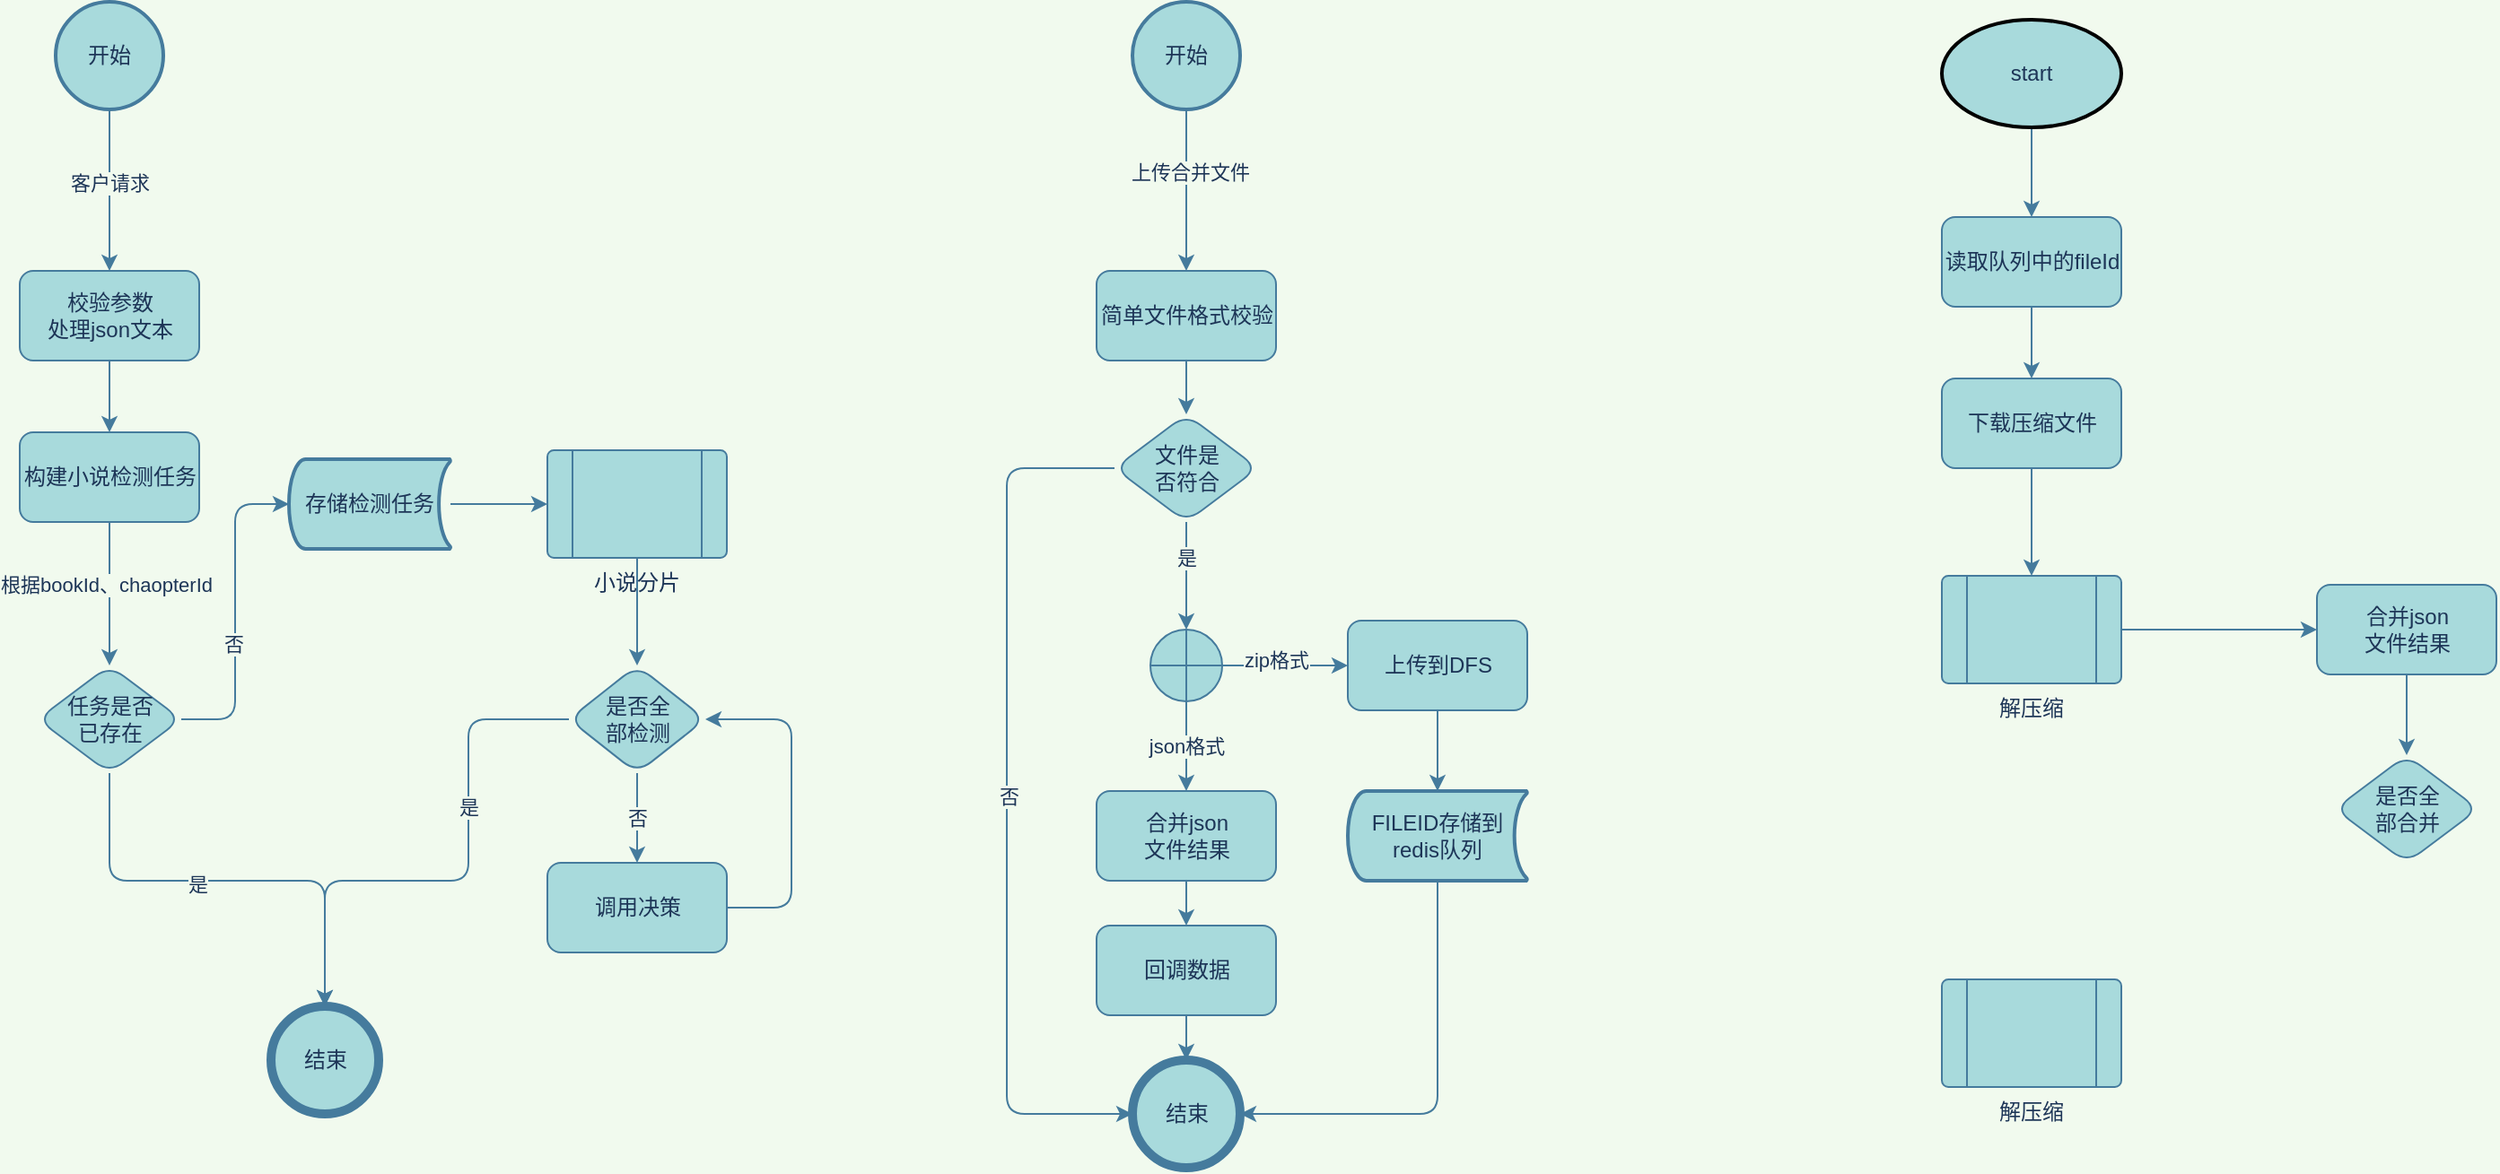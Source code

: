 <mxfile version="14.8.6" type="github">
  <diagram id="kuIaNakixLTBaQdhNiVo" name="Page-1">
    <mxGraphModel dx="946" dy="614" grid="1" gridSize="10" guides="1" tooltips="1" connect="1" arrows="1" fold="1" page="1" pageScale="1" pageWidth="827" pageHeight="1169" background="#F1FAEE" math="0" shadow="0">
      <root>
        <mxCell id="0" />
        <mxCell id="1" parent="0" />
        <mxCell id="zC4GemWOUbEpFAPA7QwK-5" style="edgeStyle=orthogonalEdgeStyle;orthogonalLoop=1;jettySize=auto;html=1;strokeColor=#457B9D;fontColor=#1D3557;labelBackgroundColor=#F1FAEE;" edge="1" parent="1" source="zC4GemWOUbEpFAPA7QwK-1" target="zC4GemWOUbEpFAPA7QwK-4">
          <mxGeometry relative="1" as="geometry" />
        </mxCell>
        <mxCell id="zC4GemWOUbEpFAPA7QwK-6" value="客户请求" style="edgeLabel;html=1;align=center;verticalAlign=middle;resizable=0;points=[];rounded=1;fontColor=#1D3557;labelBackgroundColor=#F1FAEE;" vertex="1" connectable="0" parent="zC4GemWOUbEpFAPA7QwK-5">
          <mxGeometry x="-0.089" relative="1" as="geometry">
            <mxPoint as="offset" />
          </mxGeometry>
        </mxCell>
        <mxCell id="zC4GemWOUbEpFAPA7QwK-1" value="开始" style="strokeWidth=2;html=1;shape=mxgraph.flowchart.start_2;whiteSpace=wrap;rounded=1;fillColor=#A8DADC;strokeColor=#457B9D;fontColor=#1D3557;" vertex="1" parent="1">
          <mxGeometry x="90" y="10" width="60" height="60" as="geometry" />
        </mxCell>
        <mxCell id="zC4GemWOUbEpFAPA7QwK-11" style="edgeStyle=orthogonalEdgeStyle;orthogonalLoop=1;jettySize=auto;html=1;entryX=0.5;entryY=0;entryDx=0;entryDy=0;strokeColor=#457B9D;fontColor=#1D3557;labelBackgroundColor=#F1FAEE;" edge="1" parent="1" source="zC4GemWOUbEpFAPA7QwK-4" target="zC4GemWOUbEpFAPA7QwK-10">
          <mxGeometry relative="1" as="geometry" />
        </mxCell>
        <mxCell id="zC4GemWOUbEpFAPA7QwK-4" value="校验参数&lt;br&gt;处理json文本" style="html=1;dashed=0;whitespace=wrap;rounded=1;fillColor=#A8DADC;strokeColor=#457B9D;fontColor=#1D3557;" vertex="1" parent="1">
          <mxGeometry x="70" y="160" width="100" height="50" as="geometry" />
        </mxCell>
        <mxCell id="zC4GemWOUbEpFAPA7QwK-13" style="edgeStyle=orthogonalEdgeStyle;orthogonalLoop=1;jettySize=auto;html=1;strokeColor=#457B9D;fontColor=#1D3557;labelBackgroundColor=#F1FAEE;" edge="1" parent="1" source="zC4GemWOUbEpFAPA7QwK-10" target="zC4GemWOUbEpFAPA7QwK-12">
          <mxGeometry relative="1" as="geometry" />
        </mxCell>
        <mxCell id="zC4GemWOUbEpFAPA7QwK-14" value="根据bookId、chaopterId" style="edgeLabel;html=1;align=center;verticalAlign=middle;resizable=0;points=[];rounded=1;fontColor=#1D3557;labelBackgroundColor=#F1FAEE;" vertex="1" connectable="0" parent="zC4GemWOUbEpFAPA7QwK-13">
          <mxGeometry x="-0.125" y="-2" relative="1" as="geometry">
            <mxPoint as="offset" />
          </mxGeometry>
        </mxCell>
        <mxCell id="zC4GemWOUbEpFAPA7QwK-10" value="构建小说检测任务" style="html=1;dashed=0;whitespace=wrap;rounded=1;fillColor=#A8DADC;strokeColor=#457B9D;fontColor=#1D3557;" vertex="1" parent="1">
          <mxGeometry x="70" y="250" width="100" height="50" as="geometry" />
        </mxCell>
        <mxCell id="zC4GemWOUbEpFAPA7QwK-17" style="edgeStyle=orthogonalEdgeStyle;orthogonalLoop=1;jettySize=auto;html=1;exitX=0.5;exitY=1;exitDx=0;exitDy=0;strokeColor=#457B9D;fontColor=#1D3557;labelBackgroundColor=#F1FAEE;" edge="1" parent="1" source="zC4GemWOUbEpFAPA7QwK-12" target="zC4GemWOUbEpFAPA7QwK-16">
          <mxGeometry relative="1" as="geometry">
            <Array as="points">
              <mxPoint x="120" y="500" />
              <mxPoint x="240" y="500" />
            </Array>
          </mxGeometry>
        </mxCell>
        <mxCell id="zC4GemWOUbEpFAPA7QwK-19" value="是" style="edgeLabel;html=1;align=center;verticalAlign=middle;resizable=0;points=[];rounded=1;fontColor=#1D3557;labelBackgroundColor=#F1FAEE;" vertex="1" connectable="0" parent="zC4GemWOUbEpFAPA7QwK-17">
          <mxGeometry x="-0.129" y="-2" relative="1" as="geometry">
            <mxPoint as="offset" />
          </mxGeometry>
        </mxCell>
        <mxCell id="zC4GemWOUbEpFAPA7QwK-22" style="edgeStyle=orthogonalEdgeStyle;orthogonalLoop=1;jettySize=auto;html=1;entryX=0;entryY=0.5;entryDx=0;entryDy=0;entryPerimeter=0;strokeColor=#457B9D;fontColor=#1D3557;labelBackgroundColor=#F1FAEE;" edge="1" parent="1" source="zC4GemWOUbEpFAPA7QwK-12" target="zC4GemWOUbEpFAPA7QwK-21">
          <mxGeometry relative="1" as="geometry" />
        </mxCell>
        <mxCell id="zC4GemWOUbEpFAPA7QwK-23" value="否" style="edgeLabel;html=1;align=center;verticalAlign=middle;resizable=0;points=[];rounded=1;fontColor=#1D3557;labelBackgroundColor=#F1FAEE;" vertex="1" connectable="0" parent="zC4GemWOUbEpFAPA7QwK-22">
          <mxGeometry x="-0.2" y="1" relative="1" as="geometry">
            <mxPoint as="offset" />
          </mxGeometry>
        </mxCell>
        <mxCell id="zC4GemWOUbEpFAPA7QwK-12" value="任务是否&lt;br&gt;已存在" style="shape=rhombus;html=1;dashed=0;whitespace=wrap;perimeter=rhombusPerimeter;rounded=1;fillColor=#A8DADC;strokeColor=#457B9D;fontColor=#1D3557;" vertex="1" parent="1">
          <mxGeometry x="80" y="380" width="80" height="60" as="geometry" />
        </mxCell>
        <mxCell id="zC4GemWOUbEpFAPA7QwK-16" value="结束" style="shape=ellipse;html=1;dashed=0;whitespace=wrap;aspect=fixed;strokeWidth=5;perimeter=ellipsePerimeter;rounded=1;fillColor=#A8DADC;strokeColor=#457B9D;fontColor=#1D3557;" vertex="1" parent="1">
          <mxGeometry x="210" y="570" width="60" height="60" as="geometry" />
        </mxCell>
        <mxCell id="zC4GemWOUbEpFAPA7QwK-25" style="edgeStyle=orthogonalEdgeStyle;orthogonalLoop=1;jettySize=auto;html=1;entryX=0;entryY=0.5;entryDx=0;entryDy=0;strokeColor=#457B9D;fontColor=#1D3557;labelBackgroundColor=#F1FAEE;" edge="1" parent="1" source="zC4GemWOUbEpFAPA7QwK-21" target="zC4GemWOUbEpFAPA7QwK-24">
          <mxGeometry relative="1" as="geometry" />
        </mxCell>
        <mxCell id="zC4GemWOUbEpFAPA7QwK-21" value="存储检测任务" style="strokeWidth=2;html=1;shape=mxgraph.flowchart.stored_data;whiteSpace=wrap;rounded=1;fillColor=#A8DADC;strokeColor=#457B9D;fontColor=#1D3557;" vertex="1" parent="1">
          <mxGeometry x="220" y="265" width="90" height="50" as="geometry" />
        </mxCell>
        <mxCell id="zC4GemWOUbEpFAPA7QwK-35" style="edgeStyle=orthogonalEdgeStyle;orthogonalLoop=1;jettySize=auto;html=1;entryX=0.5;entryY=0;entryDx=0;entryDy=0;strokeColor=#457B9D;fontColor=#1D3557;labelBackgroundColor=#F1FAEE;" edge="1" parent="1" source="zC4GemWOUbEpFAPA7QwK-24" target="zC4GemWOUbEpFAPA7QwK-31">
          <mxGeometry relative="1" as="geometry" />
        </mxCell>
        <mxCell id="zC4GemWOUbEpFAPA7QwK-24" value="小说分片" style="verticalLabelPosition=bottom;verticalAlign=top;html=1;shape=process;whiteSpace=wrap;size=0.14;arcSize=6;rounded=1;fillColor=#A8DADC;strokeColor=#457B9D;fontColor=#1D3557;" vertex="1" parent="1">
          <mxGeometry x="364" y="260" width="100" height="60" as="geometry" />
        </mxCell>
        <mxCell id="zC4GemWOUbEpFAPA7QwK-37" style="edgeStyle=orthogonalEdgeStyle;orthogonalLoop=1;jettySize=auto;html=1;entryX=1;entryY=0.5;entryDx=0;entryDy=0;strokeColor=#457B9D;fontColor=#1D3557;labelBackgroundColor=#F1FAEE;" edge="1" parent="1" source="zC4GemWOUbEpFAPA7QwK-26" target="zC4GemWOUbEpFAPA7QwK-31">
          <mxGeometry relative="1" as="geometry">
            <mxPoint x="510" y="400" as="targetPoint" />
            <Array as="points">
              <mxPoint x="500" y="515" />
              <mxPoint x="500" y="410" />
            </Array>
          </mxGeometry>
        </mxCell>
        <mxCell id="zC4GemWOUbEpFAPA7QwK-26" value="调用决策" style="html=1;dashed=0;whitespace=wrap;rounded=1;fillColor=#A8DADC;strokeColor=#457B9D;fontColor=#1D3557;" vertex="1" parent="1">
          <mxGeometry x="364" y="490" width="100" height="50" as="geometry" />
        </mxCell>
        <mxCell id="zC4GemWOUbEpFAPA7QwK-33" value="否" style="edgeStyle=orthogonalEdgeStyle;orthogonalLoop=1;jettySize=auto;html=1;strokeColor=#457B9D;fontColor=#1D3557;labelBackgroundColor=#F1FAEE;" edge="1" parent="1" source="zC4GemWOUbEpFAPA7QwK-31" target="zC4GemWOUbEpFAPA7QwK-26">
          <mxGeometry relative="1" as="geometry" />
        </mxCell>
        <mxCell id="zC4GemWOUbEpFAPA7QwK-39" style="edgeStyle=orthogonalEdgeStyle;orthogonalLoop=1;jettySize=auto;html=1;entryX=0.5;entryY=0;entryDx=0;entryDy=0;strokeColor=#457B9D;fontColor=#1D3557;labelBackgroundColor=#F1FAEE;" edge="1" parent="1" source="zC4GemWOUbEpFAPA7QwK-31" target="zC4GemWOUbEpFAPA7QwK-16">
          <mxGeometry relative="1" as="geometry">
            <Array as="points">
              <mxPoint x="320" y="410" />
              <mxPoint x="320" y="500" />
              <mxPoint x="240" y="500" />
            </Array>
          </mxGeometry>
        </mxCell>
        <mxCell id="zC4GemWOUbEpFAPA7QwK-40" value="是" style="edgeLabel;html=1;align=center;verticalAlign=middle;resizable=0;points=[];rounded=1;fontColor=#1D3557;labelBackgroundColor=#F1FAEE;" vertex="1" connectable="0" parent="zC4GemWOUbEpFAPA7QwK-39">
          <mxGeometry x="-0.29" relative="1" as="geometry">
            <mxPoint as="offset" />
          </mxGeometry>
        </mxCell>
        <mxCell id="zC4GemWOUbEpFAPA7QwK-31" value="是否全&lt;br&gt;部检测" style="shape=rhombus;html=1;dashed=0;whitespace=wrap;perimeter=rhombusPerimeter;rounded=1;fillColor=#A8DADC;strokeColor=#457B9D;fontColor=#1D3557;" vertex="1" parent="1">
          <mxGeometry x="376" y="380" width="76" height="60" as="geometry" />
        </mxCell>
        <mxCell id="zC4GemWOUbEpFAPA7QwK-43" style="edgeStyle=orthogonalEdgeStyle;rounded=1;orthogonalLoop=1;jettySize=auto;html=1;entryX=0.5;entryY=0;entryDx=0;entryDy=0;strokeColor=#457B9D;fontColor=#1D3557;labelBackgroundColor=#F1FAEE;" edge="1" parent="1" source="zC4GemWOUbEpFAPA7QwK-41" target="zC4GemWOUbEpFAPA7QwK-42">
          <mxGeometry relative="1" as="geometry" />
        </mxCell>
        <mxCell id="zC4GemWOUbEpFAPA7QwK-44" value="上传合并文件" style="edgeLabel;html=1;align=center;verticalAlign=middle;resizable=0;points=[];fontColor=#1D3557;labelBackgroundColor=#F1FAEE;" vertex="1" connectable="0" parent="zC4GemWOUbEpFAPA7QwK-43">
          <mxGeometry x="-0.222" y="2" relative="1" as="geometry">
            <mxPoint as="offset" />
          </mxGeometry>
        </mxCell>
        <mxCell id="zC4GemWOUbEpFAPA7QwK-41" value="开始" style="strokeWidth=2;html=1;shape=mxgraph.flowchart.start_2;whiteSpace=wrap;rounded=1;fillColor=#A8DADC;strokeColor=#457B9D;fontColor=#1D3557;" vertex="1" parent="1">
          <mxGeometry x="690" y="10" width="60" height="60" as="geometry" />
        </mxCell>
        <mxCell id="zC4GemWOUbEpFAPA7QwK-47" style="edgeStyle=orthogonalEdgeStyle;curved=0;rounded=1;sketch=0;orthogonalLoop=1;jettySize=auto;html=1;entryX=0.5;entryY=0;entryDx=0;entryDy=0;strokeColor=#457B9D;fontColor=#1D3557;labelBackgroundColor=#F1FAEE;" edge="1" parent="1" source="zC4GemWOUbEpFAPA7QwK-42" target="zC4GemWOUbEpFAPA7QwK-46">
          <mxGeometry relative="1" as="geometry" />
        </mxCell>
        <mxCell id="zC4GemWOUbEpFAPA7QwK-42" value="简单文件格式校验" style="html=1;dashed=0;whitespace=wrap;rounded=1;fillColor=#A8DADC;strokeColor=#457B9D;fontColor=#1D3557;" vertex="1" parent="1">
          <mxGeometry x="670" y="160" width="100" height="50" as="geometry" />
        </mxCell>
        <mxCell id="zC4GemWOUbEpFAPA7QwK-50" style="edgeStyle=orthogonalEdgeStyle;curved=0;rounded=1;sketch=0;orthogonalLoop=1;jettySize=auto;html=1;entryX=0.5;entryY=0;entryDx=0;entryDy=0;entryPerimeter=0;strokeColor=#457B9D;fontColor=#1D3557;labelBackgroundColor=#F1FAEE;" edge="1" parent="1" source="zC4GemWOUbEpFAPA7QwK-46" target="zC4GemWOUbEpFAPA7QwK-49">
          <mxGeometry relative="1" as="geometry" />
        </mxCell>
        <mxCell id="zC4GemWOUbEpFAPA7QwK-51" value="是" style="edgeLabel;html=1;align=center;verticalAlign=middle;resizable=0;points=[];fontColor=#1D3557;labelBackgroundColor=#F1FAEE;" vertex="1" connectable="0" parent="zC4GemWOUbEpFAPA7QwK-50">
          <mxGeometry x="-0.367" y="2" relative="1" as="geometry">
            <mxPoint x="-2" y="1" as="offset" />
          </mxGeometry>
        </mxCell>
        <mxCell id="zC4GemWOUbEpFAPA7QwK-72" style="edgeStyle=orthogonalEdgeStyle;curved=0;rounded=1;sketch=0;orthogonalLoop=1;jettySize=auto;html=1;entryX=0;entryY=0.5;entryDx=0;entryDy=0;strokeColor=#457B9D;fontColor=#1D3557;labelBackgroundColor=#F1FAEE;" edge="1" parent="1" source="zC4GemWOUbEpFAPA7QwK-46" target="zC4GemWOUbEpFAPA7QwK-71">
          <mxGeometry relative="1" as="geometry">
            <Array as="points">
              <mxPoint x="620" y="270" />
              <mxPoint x="620" y="630" />
            </Array>
          </mxGeometry>
        </mxCell>
        <mxCell id="zC4GemWOUbEpFAPA7QwK-73" value="否" style="edgeLabel;html=1;align=center;verticalAlign=middle;resizable=0;points=[];fontColor=#1D3557;labelBackgroundColor=#F1FAEE;" vertex="1" connectable="0" parent="zC4GemWOUbEpFAPA7QwK-72">
          <mxGeometry x="-0.008" y="1" relative="1" as="geometry">
            <mxPoint as="offset" />
          </mxGeometry>
        </mxCell>
        <mxCell id="zC4GemWOUbEpFAPA7QwK-46" value="文件是&lt;br&gt;否符合" style="shape=rhombus;html=1;dashed=0;whitespace=wrap;perimeter=rhombusPerimeter;rounded=1;fillColor=#A8DADC;strokeColor=#457B9D;fontColor=#1D3557;" vertex="1" parent="1">
          <mxGeometry x="680" y="240" width="80" height="60" as="geometry" />
        </mxCell>
        <mxCell id="zC4GemWOUbEpFAPA7QwK-53" value="json格式" style="edgeStyle=orthogonalEdgeStyle;curved=0;rounded=1;sketch=0;orthogonalLoop=1;jettySize=auto;html=1;entryX=0.5;entryY=0;entryDx=0;entryDy=0;strokeColor=#457B9D;fontColor=#1D3557;labelBackgroundColor=#F1FAEE;" edge="1" parent="1" source="zC4GemWOUbEpFAPA7QwK-49" target="zC4GemWOUbEpFAPA7QwK-52">
          <mxGeometry relative="1" as="geometry" />
        </mxCell>
        <mxCell id="zC4GemWOUbEpFAPA7QwK-67" style="edgeStyle=orthogonalEdgeStyle;curved=0;rounded=1;sketch=0;orthogonalLoop=1;jettySize=auto;html=1;entryX=0;entryY=0.5;entryDx=0;entryDy=0;strokeColor=#457B9D;fontColor=#1D3557;labelBackgroundColor=#F1FAEE;" edge="1" parent="1" source="zC4GemWOUbEpFAPA7QwK-49" target="zC4GemWOUbEpFAPA7QwK-66">
          <mxGeometry relative="1" as="geometry" />
        </mxCell>
        <mxCell id="zC4GemWOUbEpFAPA7QwK-69" value="zip格式" style="edgeLabel;html=1;align=center;verticalAlign=middle;resizable=0;points=[];fontColor=#1D3557;labelBackgroundColor=#F1FAEE;" vertex="1" connectable="0" parent="zC4GemWOUbEpFAPA7QwK-67">
          <mxGeometry x="-0.143" y="3" relative="1" as="geometry">
            <mxPoint as="offset" />
          </mxGeometry>
        </mxCell>
        <mxCell id="zC4GemWOUbEpFAPA7QwK-49" value="" style="verticalLabelPosition=bottom;verticalAlign=top;html=1;shape=mxgraph.flowchart.summing_function;rounded=0;sketch=0;fillColor=#A8DADC;strokeColor=#457B9D;fontColor=#1D3557;" vertex="1" parent="1">
          <mxGeometry x="700" y="360" width="40" height="40" as="geometry" />
        </mxCell>
        <mxCell id="zC4GemWOUbEpFAPA7QwK-77" style="edgeStyle=orthogonalEdgeStyle;curved=0;rounded=1;sketch=0;orthogonalLoop=1;jettySize=auto;html=1;entryX=0.5;entryY=0;entryDx=0;entryDy=0;strokeColor=#457B9D;fontColor=#1D3557;labelBackgroundColor=#F1FAEE;" edge="1" parent="1" source="zC4GemWOUbEpFAPA7QwK-52" target="zC4GemWOUbEpFAPA7QwK-76">
          <mxGeometry relative="1" as="geometry" />
        </mxCell>
        <mxCell id="zC4GemWOUbEpFAPA7QwK-52" value="合并json&lt;br&gt;文件结果" style="html=1;dashed=0;whitespace=wrap;rounded=1;fillColor=#A8DADC;strokeColor=#457B9D;fontColor=#1D3557;" vertex="1" parent="1">
          <mxGeometry x="670" y="450" width="100" height="50" as="geometry" />
        </mxCell>
        <mxCell id="zC4GemWOUbEpFAPA7QwK-58" style="edgeStyle=orthogonalEdgeStyle;curved=0;rounded=1;sketch=0;orthogonalLoop=1;jettySize=auto;html=1;strokeColor=#457B9D;fontColor=#1D3557;labelBackgroundColor=#F1FAEE;" edge="1" parent="1" source="zC4GemWOUbEpFAPA7QwK-54" target="zC4GemWOUbEpFAPA7QwK-57">
          <mxGeometry relative="1" as="geometry" />
        </mxCell>
        <mxCell id="zC4GemWOUbEpFAPA7QwK-54" value="解压缩" style="verticalLabelPosition=bottom;verticalAlign=top;html=1;shape=process;whiteSpace=wrap;rounded=1;size=0.14;arcSize=6;sketch=0;fillColor=#A8DADC;strokeColor=#457B9D;fontColor=#1D3557;" vertex="1" parent="1">
          <mxGeometry x="1141" y="330" width="100" height="60" as="geometry" />
        </mxCell>
        <mxCell id="zC4GemWOUbEpFAPA7QwK-60" style="edgeStyle=orthogonalEdgeStyle;curved=0;rounded=1;sketch=0;orthogonalLoop=1;jettySize=auto;html=1;entryX=0.5;entryY=0;entryDx=0;entryDy=0;strokeColor=#457B9D;fontColor=#1D3557;labelBackgroundColor=#F1FAEE;" edge="1" parent="1" source="zC4GemWOUbEpFAPA7QwK-57" target="zC4GemWOUbEpFAPA7QwK-59">
          <mxGeometry relative="1" as="geometry" />
        </mxCell>
        <mxCell id="zC4GemWOUbEpFAPA7QwK-57" value="合并json&lt;br&gt;文件结果" style="html=1;dashed=0;whitespace=wrap;rounded=1;fillColor=#A8DADC;strokeColor=#457B9D;fontColor=#1D3557;" vertex="1" parent="1">
          <mxGeometry x="1350" y="335" width="100" height="50" as="geometry" />
        </mxCell>
        <mxCell id="zC4GemWOUbEpFAPA7QwK-59" value="是否全&lt;br&gt;部合并" style="shape=rhombus;html=1;dashed=0;whitespace=wrap;perimeter=rhombusPerimeter;rounded=1;fillColor=#A8DADC;strokeColor=#457B9D;fontColor=#1D3557;" vertex="1" parent="1">
          <mxGeometry x="1360" y="430" width="80" height="60" as="geometry" />
        </mxCell>
        <mxCell id="zC4GemWOUbEpFAPA7QwK-65" value="解压缩" style="verticalLabelPosition=bottom;verticalAlign=top;html=1;shape=process;whiteSpace=wrap;rounded=1;size=0.14;arcSize=6;sketch=0;fillColor=#A8DADC;strokeColor=#457B9D;fontColor=#1D3557;" vertex="1" parent="1">
          <mxGeometry x="1141" y="555" width="100" height="60" as="geometry" />
        </mxCell>
        <mxCell id="zC4GemWOUbEpFAPA7QwK-70" style="edgeStyle=orthogonalEdgeStyle;curved=0;rounded=1;sketch=0;orthogonalLoop=1;jettySize=auto;html=1;entryX=0.5;entryY=0;entryDx=0;entryDy=0;entryPerimeter=0;strokeColor=#457B9D;fontColor=#1D3557;labelBackgroundColor=#F1FAEE;" edge="1" parent="1" source="zC4GemWOUbEpFAPA7QwK-66" target="zC4GemWOUbEpFAPA7QwK-68">
          <mxGeometry relative="1" as="geometry" />
        </mxCell>
        <mxCell id="zC4GemWOUbEpFAPA7QwK-66" value="上传到DFS" style="html=1;dashed=0;whitespace=wrap;rounded=1;fillColor=#A8DADC;strokeColor=#457B9D;fontColor=#1D3557;" vertex="1" parent="1">
          <mxGeometry x="810" y="355" width="100" height="50" as="geometry" />
        </mxCell>
        <mxCell id="zC4GemWOUbEpFAPA7QwK-75" style="edgeStyle=orthogonalEdgeStyle;curved=0;rounded=1;sketch=0;orthogonalLoop=1;jettySize=auto;html=1;entryX=1;entryY=0.5;entryDx=0;entryDy=0;exitX=0.5;exitY=1;exitDx=0;exitDy=0;strokeColor=#457B9D;fontColor=#1D3557;labelBackgroundColor=#F1FAEE;exitPerimeter=0;" edge="1" parent="1" source="zC4GemWOUbEpFAPA7QwK-68" target="zC4GemWOUbEpFAPA7QwK-71">
          <mxGeometry relative="1" as="geometry" />
        </mxCell>
        <mxCell id="zC4GemWOUbEpFAPA7QwK-68" value="FILEID存储到redis队列" style="strokeWidth=2;html=1;shape=mxgraph.flowchart.stored_data;whiteSpace=wrap;rounded=0;sketch=0;fillColor=#A8DADC;strokeColor=#457B9D;fontColor=#1D3557;" vertex="1" parent="1">
          <mxGeometry x="810" y="450" width="100" height="50" as="geometry" />
        </mxCell>
        <mxCell id="zC4GemWOUbEpFAPA7QwK-71" value="结束" style="shape=ellipse;html=1;dashed=0;whitespace=wrap;aspect=fixed;strokeWidth=5;perimeter=ellipsePerimeter;rounded=1;fillColor=#A8DADC;strokeColor=#457B9D;fontColor=#1D3557;" vertex="1" parent="1">
          <mxGeometry x="690" y="600" width="60" height="60" as="geometry" />
        </mxCell>
        <mxCell id="zC4GemWOUbEpFAPA7QwK-78" style="edgeStyle=orthogonalEdgeStyle;curved=0;rounded=1;sketch=0;orthogonalLoop=1;jettySize=auto;html=1;strokeColor=#457B9D;fontColor=#1D3557;labelBackgroundColor=#F1FAEE;" edge="1" parent="1" source="zC4GemWOUbEpFAPA7QwK-76" target="zC4GemWOUbEpFAPA7QwK-71">
          <mxGeometry relative="1" as="geometry" />
        </mxCell>
        <mxCell id="zC4GemWOUbEpFAPA7QwK-76" value="回调数据" style="html=1;dashed=0;whitespace=wrap;rounded=1;fillColor=#A8DADC;strokeColor=#457B9D;fontColor=#1D3557;" vertex="1" parent="1">
          <mxGeometry x="670" y="525" width="100" height="50" as="geometry" />
        </mxCell>
        <mxCell id="zC4GemWOUbEpFAPA7QwK-84" style="edgeStyle=orthogonalEdgeStyle;curved=0;rounded=1;sketch=0;orthogonalLoop=1;jettySize=auto;html=1;entryX=0.5;entryY=0;entryDx=0;entryDy=0;fontColor=#1D3557;strokeColor=#457B9D;fillColor=#A8DADC;" edge="1" parent="1" source="zC4GemWOUbEpFAPA7QwK-82" target="zC4GemWOUbEpFAPA7QwK-83">
          <mxGeometry relative="1" as="geometry" />
        </mxCell>
        <mxCell id="zC4GemWOUbEpFAPA7QwK-82" value="start" style="strokeWidth=2;html=1;shape=mxgraph.flowchart.start_1;whiteSpace=wrap;rounded=0;sketch=0;fontColor=#1D3557;fillColor=#A8DADC;" vertex="1" parent="1">
          <mxGeometry x="1141" y="20" width="100" height="60" as="geometry" />
        </mxCell>
        <mxCell id="zC4GemWOUbEpFAPA7QwK-86" style="edgeStyle=orthogonalEdgeStyle;curved=0;rounded=1;sketch=0;orthogonalLoop=1;jettySize=auto;html=1;entryX=0.5;entryY=0;entryDx=0;entryDy=0;fontColor=#1D3557;strokeColor=#457B9D;fillColor=#A8DADC;" edge="1" parent="1" source="zC4GemWOUbEpFAPA7QwK-83" target="zC4GemWOUbEpFAPA7QwK-85">
          <mxGeometry relative="1" as="geometry" />
        </mxCell>
        <mxCell id="zC4GemWOUbEpFAPA7QwK-83" value="读取队列中的fileId" style="html=1;dashed=0;whitespace=wrap;rounded=1;fillColor=#A8DADC;strokeColor=#457B9D;fontColor=#1D3557;" vertex="1" parent="1">
          <mxGeometry x="1141" y="130" width="100" height="50" as="geometry" />
        </mxCell>
        <mxCell id="zC4GemWOUbEpFAPA7QwK-87" style="edgeStyle=orthogonalEdgeStyle;curved=0;rounded=1;sketch=0;orthogonalLoop=1;jettySize=auto;html=1;entryX=0.5;entryY=0;entryDx=0;entryDy=0;fontColor=#1D3557;strokeColor=#457B9D;fillColor=#A8DADC;" edge="1" parent="1" source="zC4GemWOUbEpFAPA7QwK-85" target="zC4GemWOUbEpFAPA7QwK-54">
          <mxGeometry relative="1" as="geometry" />
        </mxCell>
        <mxCell id="zC4GemWOUbEpFAPA7QwK-85" value="下载压缩文件" style="html=1;dashed=0;whitespace=wrap;rounded=1;fillColor=#A8DADC;strokeColor=#457B9D;fontColor=#1D3557;" vertex="1" parent="1">
          <mxGeometry x="1141" y="220" width="100" height="50" as="geometry" />
        </mxCell>
      </root>
    </mxGraphModel>
  </diagram>
</mxfile>
